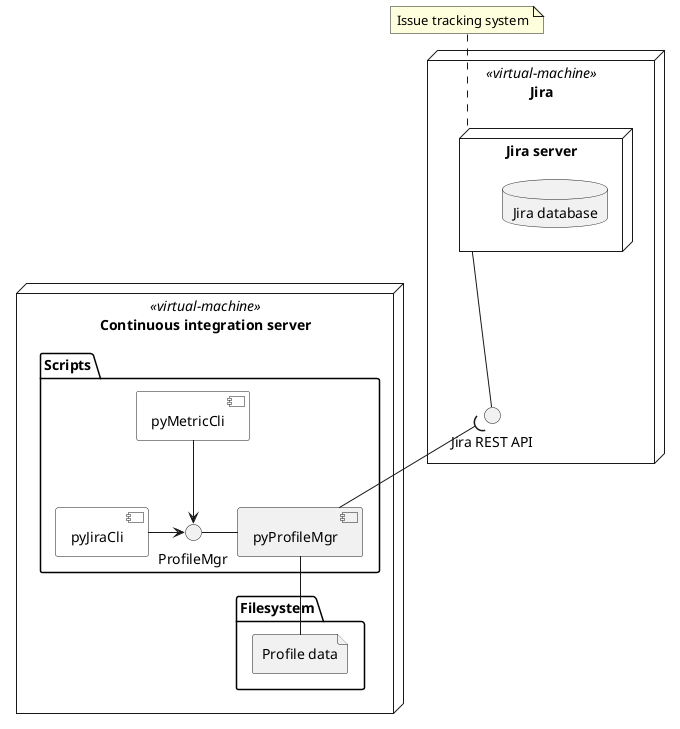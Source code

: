 @startuml DeploymentDiagram

node "Jira" <<virtual-machine>> as jira_vm {
  node "Jira server" as jira_server {
      database "Jira database" as jira_db
  }

  interface "Jira REST API" as jira_rest_api
  jira_server -- jira_rest_api
}

node "Continuous integration server" <<virtual-machine>> {
  package "Scripts" {
    component "pyJiraCli" as jira_cli #White
    component "pyMetricCli" as metric_cli #White
    component "pyProfileMgr" as profile_mgr
    ProfileMgr - [profile_mgr]
  }

  folder Filesystem {
    file "Profile data" as profile_data_files
  }

  jira_cli -> ProfileMgr
  metric_cli --> ProfileMgr
  profile_mgr -- profile_data_files
}

jira_rest_api )-- profile_mgr

' Notes
note top of jira_server
  Issue tracking system
end note

@enduml
